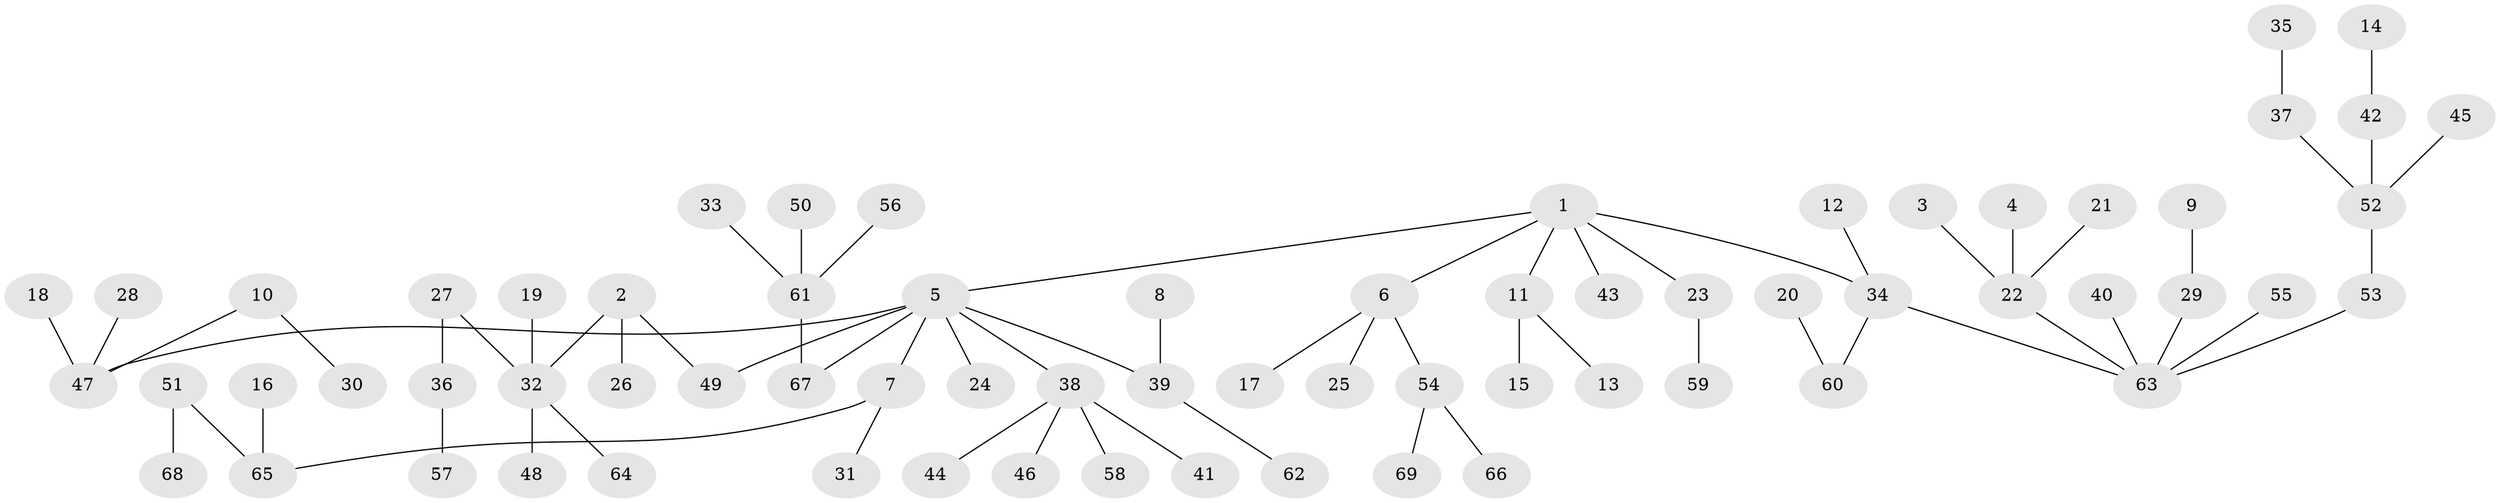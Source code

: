 // original degree distribution, {5: 0.057971014492753624, 7: 0.007246376811594203, 3: 0.10869565217391304, 4: 0.036231884057971016, 8: 0.007246376811594203, 6: 0.021739130434782608, 1: 0.5362318840579711, 2: 0.2246376811594203}
// Generated by graph-tools (version 1.1) at 2025/50/03/09/25 03:50:16]
// undirected, 69 vertices, 68 edges
graph export_dot {
graph [start="1"]
  node [color=gray90,style=filled];
  1;
  2;
  3;
  4;
  5;
  6;
  7;
  8;
  9;
  10;
  11;
  12;
  13;
  14;
  15;
  16;
  17;
  18;
  19;
  20;
  21;
  22;
  23;
  24;
  25;
  26;
  27;
  28;
  29;
  30;
  31;
  32;
  33;
  34;
  35;
  36;
  37;
  38;
  39;
  40;
  41;
  42;
  43;
  44;
  45;
  46;
  47;
  48;
  49;
  50;
  51;
  52;
  53;
  54;
  55;
  56;
  57;
  58;
  59;
  60;
  61;
  62;
  63;
  64;
  65;
  66;
  67;
  68;
  69;
  1 -- 5 [weight=1.0];
  1 -- 6 [weight=1.0];
  1 -- 11 [weight=1.0];
  1 -- 23 [weight=1.0];
  1 -- 34 [weight=1.0];
  1 -- 43 [weight=1.0];
  2 -- 26 [weight=1.0];
  2 -- 32 [weight=1.0];
  2 -- 49 [weight=1.0];
  3 -- 22 [weight=1.0];
  4 -- 22 [weight=1.0];
  5 -- 7 [weight=1.0];
  5 -- 24 [weight=1.0];
  5 -- 38 [weight=1.0];
  5 -- 39 [weight=1.0];
  5 -- 47 [weight=1.0];
  5 -- 49 [weight=1.0];
  5 -- 67 [weight=1.0];
  6 -- 17 [weight=1.0];
  6 -- 25 [weight=1.0];
  6 -- 54 [weight=1.0];
  7 -- 31 [weight=1.0];
  7 -- 65 [weight=1.0];
  8 -- 39 [weight=1.0];
  9 -- 29 [weight=1.0];
  10 -- 30 [weight=1.0];
  10 -- 47 [weight=1.0];
  11 -- 13 [weight=1.0];
  11 -- 15 [weight=1.0];
  12 -- 34 [weight=1.0];
  14 -- 42 [weight=1.0];
  16 -- 65 [weight=1.0];
  18 -- 47 [weight=1.0];
  19 -- 32 [weight=1.0];
  20 -- 60 [weight=1.0];
  21 -- 22 [weight=1.0];
  22 -- 63 [weight=1.0];
  23 -- 59 [weight=1.0];
  27 -- 32 [weight=1.0];
  27 -- 36 [weight=1.0];
  28 -- 47 [weight=1.0];
  29 -- 63 [weight=1.0];
  32 -- 48 [weight=1.0];
  32 -- 64 [weight=1.0];
  33 -- 61 [weight=1.0];
  34 -- 60 [weight=1.0];
  34 -- 63 [weight=1.0];
  35 -- 37 [weight=1.0];
  36 -- 57 [weight=1.0];
  37 -- 52 [weight=1.0];
  38 -- 41 [weight=1.0];
  38 -- 44 [weight=1.0];
  38 -- 46 [weight=1.0];
  38 -- 58 [weight=1.0];
  39 -- 62 [weight=1.0];
  40 -- 63 [weight=1.0];
  42 -- 52 [weight=1.0];
  45 -- 52 [weight=1.0];
  50 -- 61 [weight=1.0];
  51 -- 65 [weight=1.0];
  51 -- 68 [weight=1.0];
  52 -- 53 [weight=1.0];
  53 -- 63 [weight=1.0];
  54 -- 66 [weight=1.0];
  54 -- 69 [weight=1.0];
  55 -- 63 [weight=1.0];
  56 -- 61 [weight=1.0];
  61 -- 67 [weight=1.0];
}
